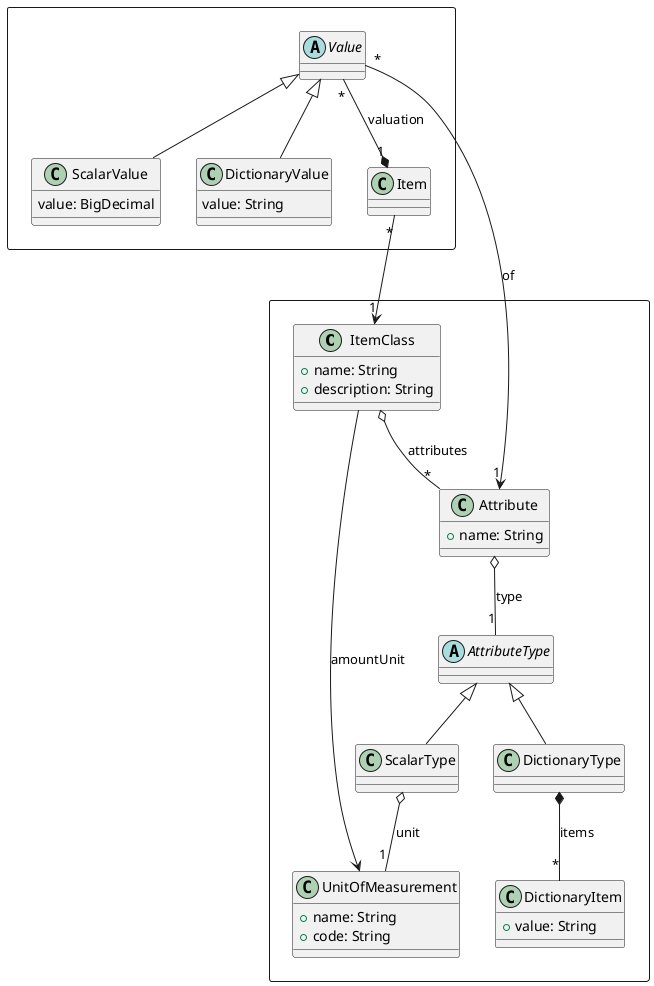 @startuml
rectangle {
    together {
        class ItemClass {
            +name: String
            +description: String
        }
        class Attribute {
            +name: String
        }
        abstract class AttributeType
        class ScalarType
        class DictionaryType
        class DictionaryItem {
            +value: String
        }
        class UnitOfMeasurement {
            +name: String
            +code: String
        }
    }
}

ItemClass ---> UnitOfMeasurement: amountUnit
AttributeType <|-- ScalarType
AttributeType <|-- DictionaryType
ScalarType o-- "1" UnitOfMeasurement: unit
DictionaryType *-- "*" DictionaryItem: items
Attribute o-- "1" AttributeType: type
ItemClass o-- "*" Attribute: attributes

rectangle {
    together {
        class Item
        abstract class Value
        class ScalarValue {
            value: BigDecimal
        }
        class DictionaryValue {
            value: String
        }
    }
}

Value <|-- ScalarValue
Value <|-- DictionaryValue
Item "*" --> "1" ItemClass
Value "*" --* "1" Item: valuation
Value "*" --> "1" Attribute: of


@enduml